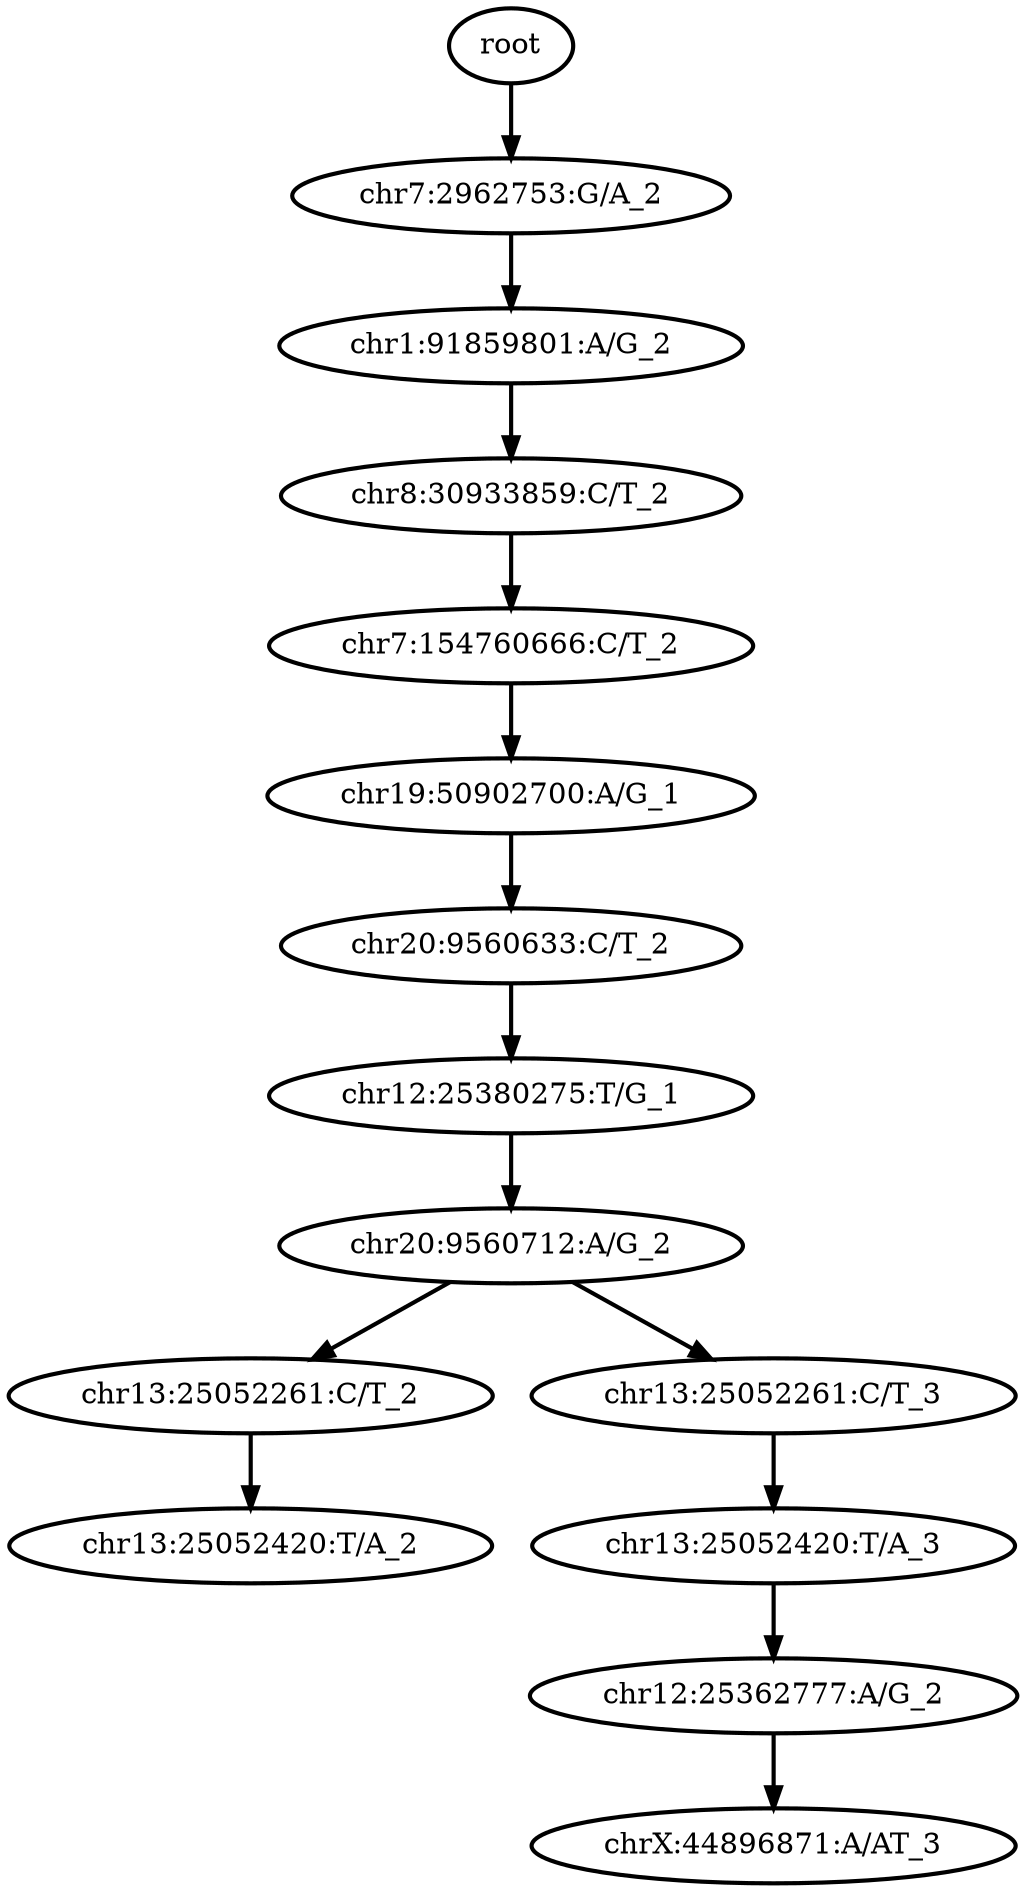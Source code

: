 digraph N {
	overlap="false"
	rankdir="TB"
	0 [label="root", style="bold"];
	1 [label="chr7:2962753:G/A_2", style="bold"];
	2 [label="chr1:91859801:A/G_2", style="bold"];
	3 [label="chr8:30933859:C/T_2", style="bold"];
	4 [label="chr7:154760666:C/T_2", style="bold"];
	5 [label="chr19:50902700:A/G_1", style="bold"];
	6 [label="chr20:9560633:C/T_2", style="bold"];
	7 [label="chr12:25380275:T/G_1", style="bold"];
	8 [label="chr20:9560712:A/G_2", style="bold"];
	9 [label="chr13:25052261:C/T_2", style="bold"];
	10 [label="chr13:25052420:T/A_2", style="bold"];
	11 [label="chr13:25052261:C/T_3", style="bold"];
	12 [label="chr13:25052420:T/A_3", style="bold"];
	13 [label="chr12:25362777:A/G_2", style="bold"];
	14 [label="chrX:44896871:A/AT_3", style="bold"];
	0 -> 1 [style="bold"];
	1 -> 2 [style="bold"];
	2 -> 3 [style="bold"];
	3 -> 4 [style="bold"];
	4 -> 5 [style="bold"];
	5 -> 6 [style="bold"];
	6 -> 7 [style="bold"];
	7 -> 8 [style="bold"];
	8 -> 9 [style="bold"];
	8 -> 11 [style="bold"];
	9 -> 10 [style="bold"];
	11 -> 12 [style="bold"];
	12 -> 13 [style="bold"];
	13 -> 14 [style="bold"];
}